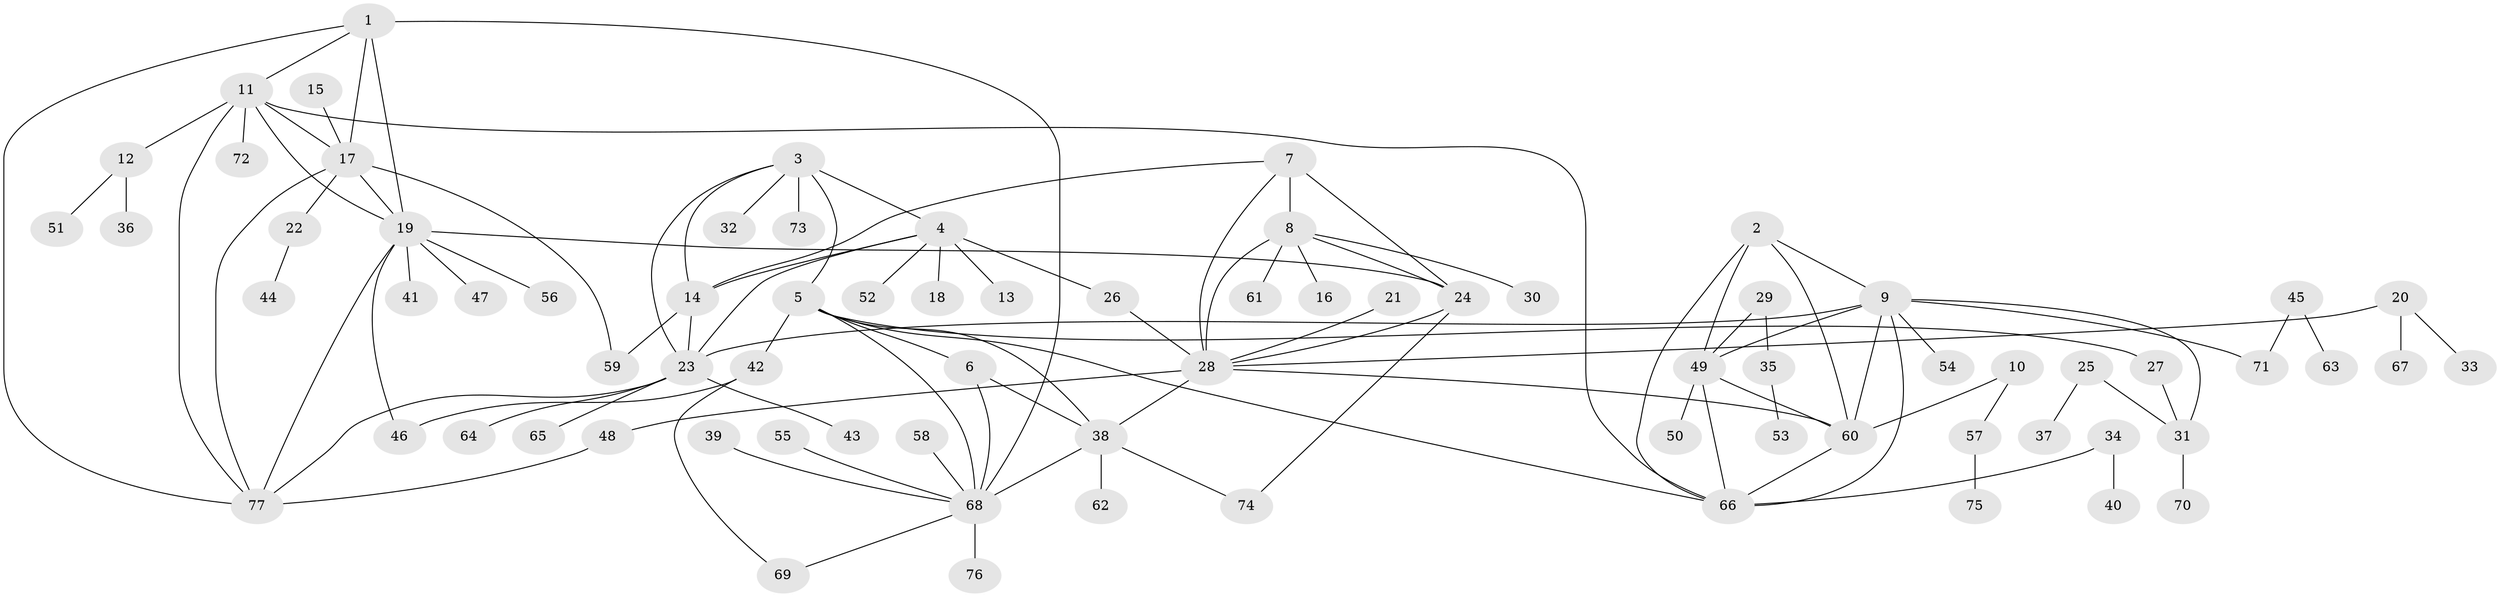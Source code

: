 // original degree distribution, {8: 0.045871559633027525, 5: 0.027522935779816515, 7: 0.06422018348623854, 10: 0.01834862385321101, 4: 0.03669724770642202, 9: 0.009174311926605505, 6: 0.01834862385321101, 11: 0.01834862385321101, 1: 0.5045871559633027, 2: 0.1834862385321101, 3: 0.07339449541284404}
// Generated by graph-tools (version 1.1) at 2025/37/03/04/25 23:37:37]
// undirected, 77 vertices, 110 edges
graph export_dot {
  node [color=gray90,style=filled];
  1;
  2;
  3;
  4;
  5;
  6;
  7;
  8;
  9;
  10;
  11;
  12;
  13;
  14;
  15;
  16;
  17;
  18;
  19;
  20;
  21;
  22;
  23;
  24;
  25;
  26;
  27;
  28;
  29;
  30;
  31;
  32;
  33;
  34;
  35;
  36;
  37;
  38;
  39;
  40;
  41;
  42;
  43;
  44;
  45;
  46;
  47;
  48;
  49;
  50;
  51;
  52;
  53;
  54;
  55;
  56;
  57;
  58;
  59;
  60;
  61;
  62;
  63;
  64;
  65;
  66;
  67;
  68;
  69;
  70;
  71;
  72;
  73;
  74;
  75;
  76;
  77;
  1 -- 11 [weight=1.0];
  1 -- 17 [weight=1.0];
  1 -- 19 [weight=1.0];
  1 -- 68 [weight=1.0];
  1 -- 77 [weight=1.0];
  2 -- 9 [weight=1.0];
  2 -- 49 [weight=1.0];
  2 -- 60 [weight=1.0];
  2 -- 66 [weight=1.0];
  3 -- 4 [weight=2.0];
  3 -- 5 [weight=1.0];
  3 -- 14 [weight=1.0];
  3 -- 23 [weight=1.0];
  3 -- 32 [weight=1.0];
  3 -- 73 [weight=1.0];
  4 -- 13 [weight=1.0];
  4 -- 14 [weight=2.0];
  4 -- 18 [weight=1.0];
  4 -- 23 [weight=2.0];
  4 -- 26 [weight=1.0];
  4 -- 52 [weight=1.0];
  5 -- 6 [weight=2.0];
  5 -- 27 [weight=1.0];
  5 -- 38 [weight=1.0];
  5 -- 42 [weight=1.0];
  5 -- 66 [weight=1.0];
  5 -- 68 [weight=1.0];
  6 -- 38 [weight=2.0];
  6 -- 68 [weight=2.0];
  7 -- 8 [weight=2.0];
  7 -- 14 [weight=1.0];
  7 -- 24 [weight=1.0];
  7 -- 28 [weight=1.0];
  8 -- 16 [weight=1.0];
  8 -- 24 [weight=2.0];
  8 -- 28 [weight=2.0];
  8 -- 30 [weight=1.0];
  8 -- 61 [weight=1.0];
  9 -- 23 [weight=1.0];
  9 -- 31 [weight=1.0];
  9 -- 49 [weight=1.0];
  9 -- 54 [weight=1.0];
  9 -- 60 [weight=1.0];
  9 -- 66 [weight=1.0];
  9 -- 71 [weight=1.0];
  10 -- 57 [weight=1.0];
  10 -- 60 [weight=1.0];
  11 -- 12 [weight=1.0];
  11 -- 17 [weight=1.0];
  11 -- 19 [weight=1.0];
  11 -- 66 [weight=1.0];
  11 -- 72 [weight=1.0];
  11 -- 77 [weight=1.0];
  12 -- 36 [weight=1.0];
  12 -- 51 [weight=1.0];
  14 -- 23 [weight=1.0];
  14 -- 59 [weight=1.0];
  15 -- 17 [weight=1.0];
  17 -- 19 [weight=1.0];
  17 -- 22 [weight=1.0];
  17 -- 59 [weight=1.0];
  17 -- 77 [weight=1.0];
  19 -- 24 [weight=1.0];
  19 -- 41 [weight=1.0];
  19 -- 46 [weight=1.0];
  19 -- 47 [weight=1.0];
  19 -- 56 [weight=1.0];
  19 -- 77 [weight=1.0];
  20 -- 28 [weight=1.0];
  20 -- 33 [weight=1.0];
  20 -- 67 [weight=1.0];
  21 -- 28 [weight=1.0];
  22 -- 44 [weight=1.0];
  23 -- 43 [weight=1.0];
  23 -- 64 [weight=1.0];
  23 -- 65 [weight=1.0];
  23 -- 77 [weight=1.0];
  24 -- 28 [weight=1.0];
  24 -- 74 [weight=1.0];
  25 -- 31 [weight=1.0];
  25 -- 37 [weight=1.0];
  26 -- 28 [weight=1.0];
  27 -- 31 [weight=1.0];
  28 -- 38 [weight=1.0];
  28 -- 48 [weight=1.0];
  28 -- 60 [weight=1.0];
  29 -- 35 [weight=1.0];
  29 -- 49 [weight=1.0];
  31 -- 70 [weight=1.0];
  34 -- 40 [weight=1.0];
  34 -- 66 [weight=1.0];
  35 -- 53 [weight=1.0];
  38 -- 62 [weight=1.0];
  38 -- 68 [weight=1.0];
  38 -- 74 [weight=1.0];
  39 -- 68 [weight=1.0];
  42 -- 46 [weight=1.0];
  42 -- 69 [weight=1.0];
  45 -- 63 [weight=1.0];
  45 -- 71 [weight=1.0];
  48 -- 77 [weight=1.0];
  49 -- 50 [weight=1.0];
  49 -- 60 [weight=1.0];
  49 -- 66 [weight=1.0];
  55 -- 68 [weight=1.0];
  57 -- 75 [weight=1.0];
  58 -- 68 [weight=1.0];
  60 -- 66 [weight=1.0];
  68 -- 69 [weight=1.0];
  68 -- 76 [weight=1.0];
}
